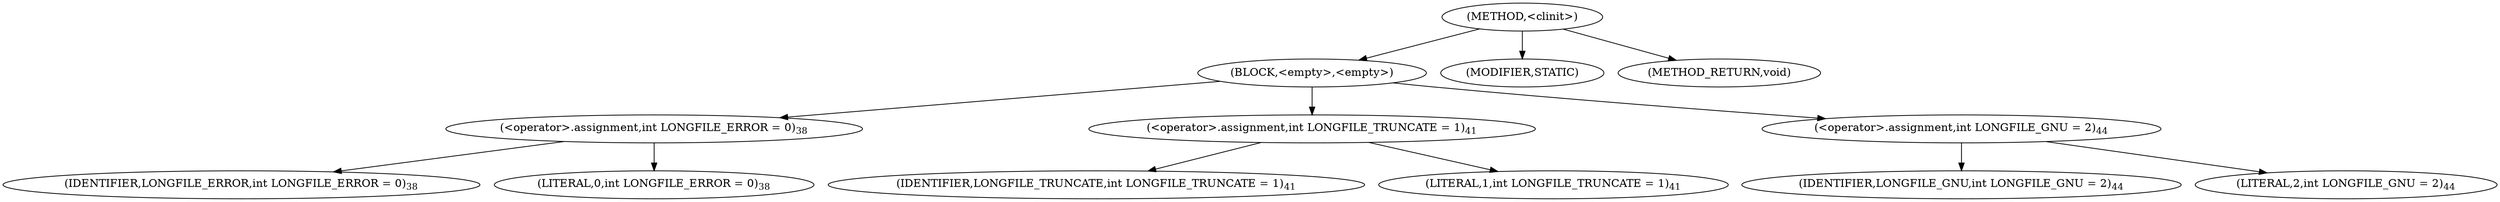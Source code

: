 digraph "&lt;clinit&gt;" {  
"729" [label = <(METHOD,&lt;clinit&gt;)> ]
"730" [label = <(BLOCK,&lt;empty&gt;,&lt;empty&gt;)> ]
"731" [label = <(&lt;operator&gt;.assignment,int LONGFILE_ERROR = 0)<SUB>38</SUB>> ]
"732" [label = <(IDENTIFIER,LONGFILE_ERROR,int LONGFILE_ERROR = 0)<SUB>38</SUB>> ]
"733" [label = <(LITERAL,0,int LONGFILE_ERROR = 0)<SUB>38</SUB>> ]
"734" [label = <(&lt;operator&gt;.assignment,int LONGFILE_TRUNCATE = 1)<SUB>41</SUB>> ]
"735" [label = <(IDENTIFIER,LONGFILE_TRUNCATE,int LONGFILE_TRUNCATE = 1)<SUB>41</SUB>> ]
"736" [label = <(LITERAL,1,int LONGFILE_TRUNCATE = 1)<SUB>41</SUB>> ]
"737" [label = <(&lt;operator&gt;.assignment,int LONGFILE_GNU = 2)<SUB>44</SUB>> ]
"738" [label = <(IDENTIFIER,LONGFILE_GNU,int LONGFILE_GNU = 2)<SUB>44</SUB>> ]
"739" [label = <(LITERAL,2,int LONGFILE_GNU = 2)<SUB>44</SUB>> ]
"740" [label = <(MODIFIER,STATIC)> ]
"741" [label = <(METHOD_RETURN,void)> ]
  "729" -> "730" 
  "729" -> "740" 
  "729" -> "741" 
  "730" -> "731" 
  "730" -> "734" 
  "730" -> "737" 
  "731" -> "732" 
  "731" -> "733" 
  "734" -> "735" 
  "734" -> "736" 
  "737" -> "738" 
  "737" -> "739" 
}
